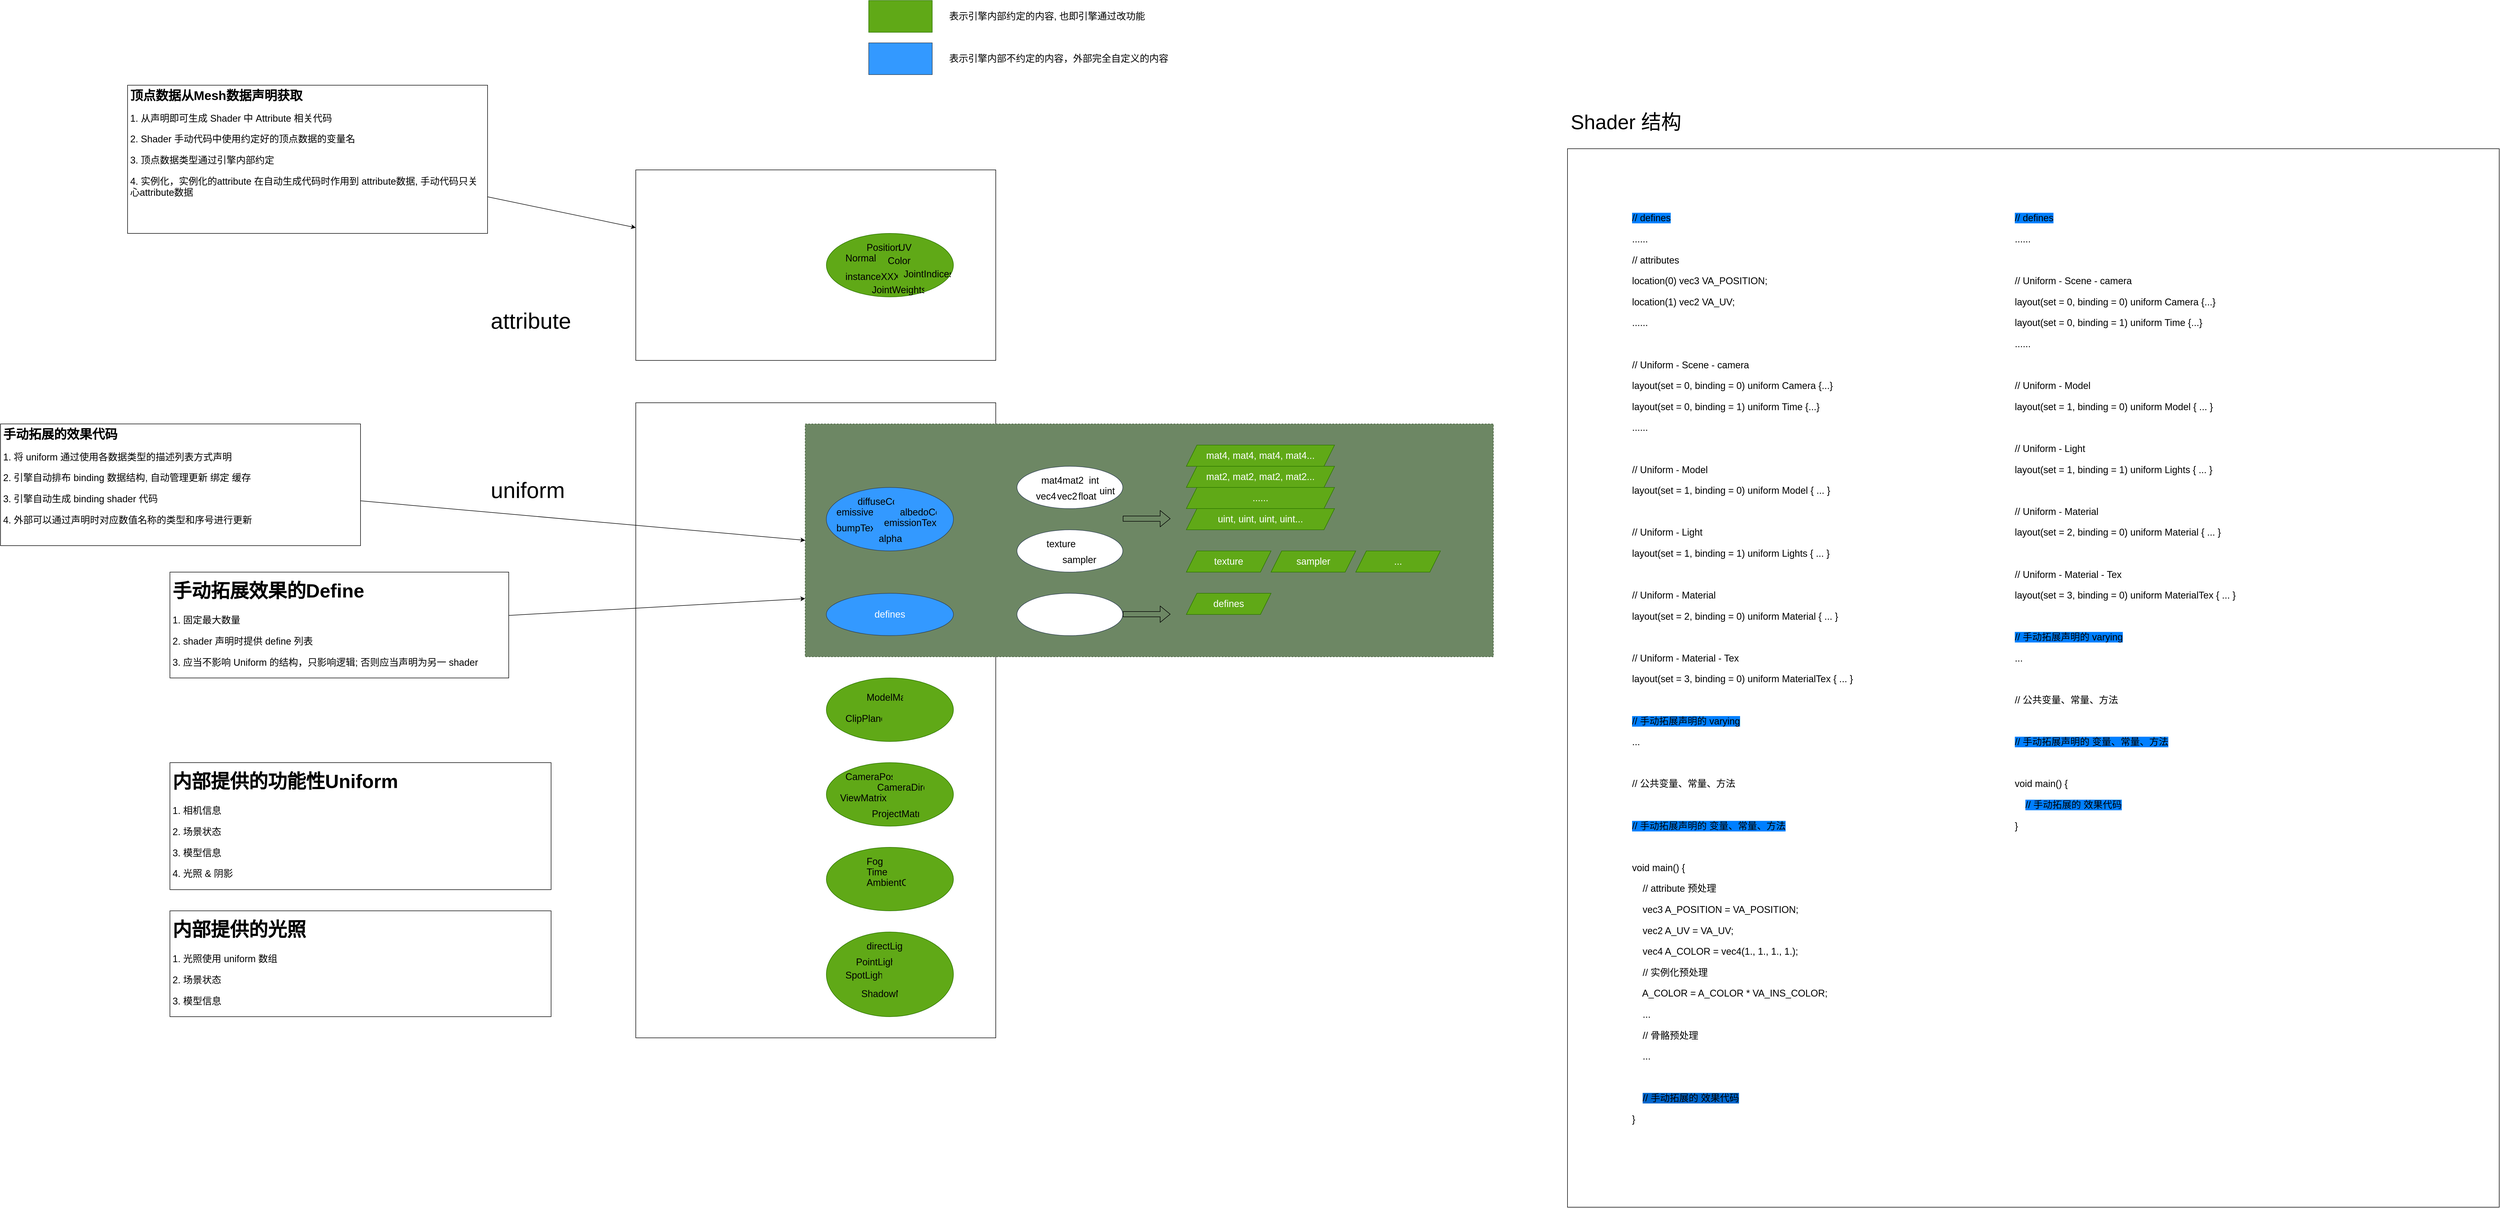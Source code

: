 <mxfile>
    <diagram id="NaBj2fc09aznuBRqn-sO" name="Page-1">
        <mxGraphModel dx="4909" dy="2857" grid="1" gridSize="10" guides="1" tooltips="1" connect="1" arrows="1" fold="1" page="1" pageScale="1" pageWidth="850" pageHeight="1100" math="0" shadow="0">
            <root>
                <mxCell id="0"/>
                <mxCell id="1" parent="0"/>
                <mxCell id="49" value="" style="rounded=0;whiteSpace=wrap;html=1;fillColor=default;" vertex="1" parent="1">
                    <mxGeometry x="-280" y="-280" width="680" height="1200" as="geometry"/>
                </mxCell>
                <mxCell id="76" value="" style="rounded=0;whiteSpace=wrap;html=1;fontSize=18;strokeColor=#3A5431;fillColor=#6d8764;fontColor=#ffffff;dashed=1;" vertex="1" parent="1">
                    <mxGeometry x="40" y="-240" width="1300" height="440" as="geometry"/>
                </mxCell>
                <mxCell id="50" value="" style="rounded=0;whiteSpace=wrap;html=1;" vertex="1" parent="1">
                    <mxGeometry x="-280" y="-720" width="680" height="360" as="geometry"/>
                </mxCell>
                <mxCell id="2" value="" style="ellipse;whiteSpace=wrap;html=1;fillColor=#3399FF;fontColor=#ffffff;strokeColor=#314354;fontSize=18;" vertex="1" parent="1">
                    <mxGeometry x="80" y="-120" width="240" height="120" as="geometry"/>
                </mxCell>
                <mxCell id="3" value="diffuseColor" style="text;strokeColor=none;fillColor=none;align=left;verticalAlign=middle;spacingLeft=4;spacingRight=4;overflow=hidden;points=[[0,0.5],[1,0.5]];portConstraint=eastwest;rotatable=0;fontSize=18;" vertex="1" parent="1">
                    <mxGeometry x="133" y="-110" width="80" height="30" as="geometry"/>
                </mxCell>
                <mxCell id="4" value="emissiveColor" style="text;strokeColor=none;fillColor=none;align=left;verticalAlign=middle;spacingLeft=4;spacingRight=4;overflow=hidden;points=[[0,0.5],[1,0.5]];portConstraint=eastwest;rotatable=0;fontSize=18;" vertex="1" parent="1">
                    <mxGeometry x="93" y="-90" width="80" height="30" as="geometry"/>
                </mxCell>
                <mxCell id="6" value="albedoColor" style="text;strokeColor=none;fillColor=none;align=left;verticalAlign=middle;spacingLeft=4;spacingRight=4;overflow=hidden;points=[[0,0.5],[1,0.5]];portConstraint=eastwest;rotatable=0;fontSize=18;" vertex="1" parent="1">
                    <mxGeometry x="213" y="-90" width="80" height="30" as="geometry"/>
                </mxCell>
                <mxCell id="7" value="bumpTexture" style="text;strokeColor=none;fillColor=none;align=left;verticalAlign=middle;spacingLeft=4;spacingRight=4;overflow=hidden;points=[[0,0.5],[1,0.5]];portConstraint=eastwest;rotatable=0;fontSize=18;" vertex="1" parent="1">
                    <mxGeometry x="93" y="-60" width="80" height="30" as="geometry"/>
                </mxCell>
                <mxCell id="8" value="emissionTexture" style="text;strokeColor=none;fillColor=none;align=left;verticalAlign=middle;spacingLeft=4;spacingRight=4;overflow=hidden;points=[[0,0.5],[1,0.5]];portConstraint=eastwest;rotatable=0;fontSize=18;" vertex="1" parent="1">
                    <mxGeometry x="183" y="-70" width="110" height="30" as="geometry"/>
                </mxCell>
                <mxCell id="11" value="alpha" style="text;strokeColor=none;fillColor=none;align=left;verticalAlign=middle;spacingLeft=4;spacingRight=4;overflow=hidden;points=[[0,0.5],[1,0.5]];portConstraint=eastwest;rotatable=0;fontSize=18;" vertex="1" parent="1">
                    <mxGeometry x="173" y="-40" width="80" height="30" as="geometry"/>
                </mxCell>
                <mxCell id="12" value="" style="ellipse;whiteSpace=wrap;html=1;fillColor=default;fontColor=#ffffff;strokeColor=#314354;fontSize=18;" vertex="1" parent="1">
                    <mxGeometry x="440" y="-160" width="200" height="80" as="geometry"/>
                </mxCell>
                <mxCell id="13" value="vec4" style="text;strokeColor=none;fillColor=none;align=left;verticalAlign=middle;spacingLeft=4;spacingRight=4;overflow=hidden;points=[[0,0.5],[1,0.5]];portConstraint=eastwest;rotatable=0;fontSize=18;" vertex="1" parent="1">
                    <mxGeometry x="470" y="-120" width="80" height="30" as="geometry"/>
                </mxCell>
                <mxCell id="14" value="mat4" style="text;strokeColor=none;fillColor=none;align=left;verticalAlign=middle;spacingLeft=4;spacingRight=4;overflow=hidden;points=[[0,0.5],[1,0.5]];portConstraint=eastwest;rotatable=0;fontSize=18;" vertex="1" parent="1">
                    <mxGeometry x="480" y="-150" width="80" height="30" as="geometry"/>
                </mxCell>
                <mxCell id="15" value="vec2" style="text;strokeColor=none;fillColor=none;align=left;verticalAlign=middle;spacingLeft=4;spacingRight=4;overflow=hidden;points=[[0,0.5],[1,0.5]];portConstraint=eastwest;rotatable=0;fontSize=18;" vertex="1" parent="1">
                    <mxGeometry x="510" y="-120" width="80" height="30" as="geometry"/>
                </mxCell>
                <mxCell id="16" value="float" style="text;strokeColor=none;fillColor=none;align=left;verticalAlign=middle;spacingLeft=4;spacingRight=4;overflow=hidden;points=[[0,0.5],[1,0.5]];portConstraint=eastwest;rotatable=0;fontSize=18;" vertex="1" parent="1">
                    <mxGeometry x="550" y="-120" width="80" height="30" as="geometry"/>
                </mxCell>
                <mxCell id="17" value="" style="ellipse;whiteSpace=wrap;html=1;fillColor=default;fontColor=#ffffff;strokeColor=#314354;fontSize=18;" vertex="1" parent="1">
                    <mxGeometry x="440" y="-40" width="200" height="80" as="geometry"/>
                </mxCell>
                <mxCell id="18" value="texture" style="text;strokeColor=none;fillColor=none;align=left;verticalAlign=middle;spacingLeft=4;spacingRight=4;overflow=hidden;points=[[0,0.5],[1,0.5]];portConstraint=eastwest;rotatable=0;fontSize=18;" vertex="1" parent="1">
                    <mxGeometry x="490" y="-30" width="80" height="30" as="geometry"/>
                </mxCell>
                <mxCell id="19" value="sampler" style="text;strokeColor=none;fillColor=none;align=left;verticalAlign=middle;spacingLeft=4;spacingRight=4;overflow=hidden;points=[[0,0.5],[1,0.5]];portConstraint=eastwest;rotatable=0;fontSize=18;" vertex="1" parent="1">
                    <mxGeometry x="520" width="80" height="30" as="geometry"/>
                </mxCell>
                <mxCell id="20" value="mat2" style="text;strokeColor=none;fillColor=none;align=left;verticalAlign=middle;spacingLeft=4;spacingRight=4;overflow=hidden;points=[[0,0.5],[1,0.5]];portConstraint=eastwest;rotatable=0;fontSize=18;" vertex="1" parent="1">
                    <mxGeometry x="520" y="-150" width="80" height="30" as="geometry"/>
                </mxCell>
                <mxCell id="21" value="int" style="text;strokeColor=none;fillColor=none;align=left;verticalAlign=middle;spacingLeft=4;spacingRight=4;overflow=hidden;points=[[0,0.5],[1,0.5]];portConstraint=eastwest;rotatable=0;fontSize=18;" vertex="1" parent="1">
                    <mxGeometry x="570" y="-150" width="80" height="30" as="geometry"/>
                </mxCell>
                <mxCell id="22" value="uint" style="text;strokeColor=none;fillColor=none;align=left;verticalAlign=middle;spacingLeft=4;spacingRight=4;overflow=hidden;points=[[0,0.5],[1,0.5]];portConstraint=eastwest;rotatable=0;fontSize=18;" vertex="1" parent="1">
                    <mxGeometry x="590" y="-130" width="80" height="30" as="geometry"/>
                </mxCell>
                <mxCell id="23" value="" style="ellipse;whiteSpace=wrap;html=1;fillColor=#60a917;fontColor=#ffffff;strokeColor=#2D7600;fontSize=18;" vertex="1" parent="1">
                    <mxGeometry x="80" y="560" width="240" height="120" as="geometry"/>
                </mxCell>
                <mxCell id="24" value="Fog" style="text;strokeColor=none;fillColor=none;align=left;verticalAlign=middle;spacingLeft=4;spacingRight=4;overflow=hidden;points=[[0,0.5],[1,0.5]];portConstraint=eastwest;rotatable=0;fontSize=18;" vertex="1" parent="1">
                    <mxGeometry x="150" y="570" width="80" height="30" as="geometry"/>
                </mxCell>
                <mxCell id="25" value="Time" style="text;strokeColor=none;fillColor=none;align=left;verticalAlign=middle;spacingLeft=4;spacingRight=4;overflow=hidden;points=[[0,0.5],[1,0.5]];portConstraint=eastwest;rotatable=0;fontSize=18;" vertex="1" parent="1">
                    <mxGeometry x="150" y="590" width="80" height="30" as="geometry"/>
                </mxCell>
                <mxCell id="26" value="AmbientColor" style="text;strokeColor=none;fillColor=none;align=left;verticalAlign=middle;spacingLeft=4;spacingRight=4;overflow=hidden;points=[[0,0.5],[1,0.5]];portConstraint=eastwest;rotatable=0;fontSize=18;" vertex="1" parent="1">
                    <mxGeometry x="150" y="610" width="85" height="30" as="geometry"/>
                </mxCell>
                <mxCell id="27" value="" style="ellipse;whiteSpace=wrap;html=1;fillColor=#60a917;fontColor=#ffffff;strokeColor=#2D7600;fontSize=18;" vertex="1" parent="1">
                    <mxGeometry x="80" y="720" width="240" height="160" as="geometry"/>
                </mxCell>
                <mxCell id="28" value="directLight" style="text;strokeColor=none;fillColor=none;align=left;verticalAlign=middle;spacingLeft=4;spacingRight=4;overflow=hidden;points=[[0,0.5],[1,0.5]];portConstraint=eastwest;rotatable=0;fontSize=18;" vertex="1" parent="1">
                    <mxGeometry x="150" y="730" width="80" height="30" as="geometry"/>
                </mxCell>
                <mxCell id="29" value="PointLight" style="text;strokeColor=none;fillColor=none;align=left;verticalAlign=middle;spacingLeft=4;spacingRight=4;overflow=hidden;points=[[0,0.5],[1,0.5]];portConstraint=eastwest;rotatable=0;fontSize=18;" vertex="1" parent="1">
                    <mxGeometry x="130" y="760" width="80" height="30" as="geometry"/>
                </mxCell>
                <mxCell id="30" value="SpotLight" style="text;strokeColor=none;fillColor=none;align=left;verticalAlign=middle;spacingLeft=4;spacingRight=4;overflow=hidden;points=[[0,0.5],[1,0.5]];portConstraint=eastwest;rotatable=0;fontSize=18;" vertex="1" parent="1">
                    <mxGeometry x="110" y="785" width="80" height="30" as="geometry"/>
                </mxCell>
                <mxCell id="31" value="ShadowMap" style="text;strokeColor=none;fillColor=none;align=left;verticalAlign=middle;spacingLeft=4;spacingRight=4;overflow=hidden;points=[[0,0.5],[1,0.5]];portConstraint=eastwest;rotatable=0;fontSize=18;" vertex="1" parent="1">
                    <mxGeometry x="140" y="820" width="80" height="30" as="geometry"/>
                </mxCell>
                <mxCell id="32" value="" style="ellipse;whiteSpace=wrap;html=1;fillColor=#60a917;fontColor=#ffffff;strokeColor=#2D7600;fontSize=18;" vertex="1" parent="1">
                    <mxGeometry x="80" y="240" width="240" height="120" as="geometry"/>
                </mxCell>
                <mxCell id="33" value="ModelMatrix" style="text;strokeColor=none;fillColor=none;align=left;verticalAlign=middle;spacingLeft=4;spacingRight=4;overflow=hidden;points=[[0,0.5],[1,0.5]];portConstraint=eastwest;rotatable=0;fontSize=18;" vertex="1" parent="1">
                    <mxGeometry x="150" y="260" width="80" height="30" as="geometry"/>
                </mxCell>
                <mxCell id="34" value="" style="ellipse;whiteSpace=wrap;html=1;fillColor=#60a917;fontColor=#ffffff;strokeColor=#2D7600;fontSize=18;" vertex="1" parent="1">
                    <mxGeometry x="80" y="400" width="240" height="120" as="geometry"/>
                </mxCell>
                <mxCell id="35" value="CameraPosition" style="text;strokeColor=none;fillColor=none;align=left;verticalAlign=middle;spacingLeft=4;spacingRight=4;overflow=hidden;points=[[0,0.5],[1,0.5]];portConstraint=eastwest;rotatable=0;fontSize=18;" vertex="1" parent="1">
                    <mxGeometry x="110" y="410" width="100" height="30" as="geometry"/>
                </mxCell>
                <mxCell id="36" value="ViewMatrix" style="text;strokeColor=none;fillColor=none;align=left;verticalAlign=middle;spacingLeft=4;spacingRight=4;overflow=hidden;points=[[0,0.5],[1,0.5]];portConstraint=eastwest;rotatable=0;fontSize=18;" vertex="1" parent="1">
                    <mxGeometry x="100" y="450" width="100" height="30" as="geometry"/>
                </mxCell>
                <mxCell id="37" value="ProjectMatrix" style="text;strokeColor=none;fillColor=none;align=left;verticalAlign=middle;spacingLeft=4;spacingRight=4;overflow=hidden;points=[[0,0.5],[1,0.5]];portConstraint=eastwest;rotatable=0;fontSize=18;" vertex="1" parent="1">
                    <mxGeometry x="160" y="480" width="100" height="30" as="geometry"/>
                </mxCell>
                <mxCell id="38" value="CameraDirection" style="text;strokeColor=none;fillColor=none;align=left;verticalAlign=middle;spacingLeft=4;spacingRight=4;overflow=hidden;points=[[0,0.5],[1,0.5]];portConstraint=eastwest;rotatable=0;fontSize=18;" vertex="1" parent="1">
                    <mxGeometry x="170" y="430" width="100" height="30" as="geometry"/>
                </mxCell>
                <mxCell id="39" value="ClipPlanes" style="text;strokeColor=none;fillColor=none;align=left;verticalAlign=middle;spacingLeft=4;spacingRight=4;overflow=hidden;points=[[0,0.5],[1,0.5]];portConstraint=eastwest;rotatable=0;fontSize=18;" vertex="1" parent="1">
                    <mxGeometry x="110" y="300" width="80" height="30" as="geometry"/>
                </mxCell>
                <mxCell id="41" value="" style="ellipse;whiteSpace=wrap;html=1;fillColor=#60a917;fontColor=#ffffff;strokeColor=#2D7600;fontSize=18;" vertex="1" parent="1">
                    <mxGeometry x="80" y="-600" width="240" height="120" as="geometry"/>
                </mxCell>
                <mxCell id="42" value="Position" style="text;strokeColor=none;fillColor=none;align=left;verticalAlign=middle;spacingLeft=4;spacingRight=4;overflow=hidden;points=[[0,0.5],[1,0.5]];portConstraint=eastwest;rotatable=0;fontSize=18;" vertex="1" parent="1">
                    <mxGeometry x="150" y="-590" width="80" height="30" as="geometry"/>
                </mxCell>
                <mxCell id="43" value="Normal" style="text;strokeColor=none;fillColor=none;align=left;verticalAlign=middle;spacingLeft=4;spacingRight=4;overflow=hidden;points=[[0,0.5],[1,0.5]];portConstraint=eastwest;rotatable=0;fontSize=18;" vertex="1" parent="1">
                    <mxGeometry x="110" y="-570" width="80" height="30" as="geometry"/>
                </mxCell>
                <mxCell id="44" value="UV" style="text;strokeColor=none;fillColor=none;align=left;verticalAlign=middle;spacingLeft=4;spacingRight=4;overflow=hidden;points=[[0,0.5],[1,0.5]];portConstraint=eastwest;rotatable=0;fontSize=18;" vertex="1" parent="1">
                    <mxGeometry x="210" y="-590" width="80" height="30" as="geometry"/>
                </mxCell>
                <mxCell id="45" value="Color" style="text;strokeColor=none;fillColor=none;align=left;verticalAlign=middle;spacingLeft=4;spacingRight=4;overflow=hidden;points=[[0,0.5],[1,0.5]];portConstraint=eastwest;rotatable=0;fontSize=18;" vertex="1" parent="1">
                    <mxGeometry x="190" y="-565" width="80" height="30" as="geometry"/>
                </mxCell>
                <mxCell id="46" value="instanceXXX" style="text;strokeColor=none;fillColor=none;align=left;verticalAlign=middle;spacingLeft=4;spacingRight=4;overflow=hidden;points=[[0,0.5],[1,0.5]];portConstraint=eastwest;rotatable=0;fontSize=18;" vertex="1" parent="1">
                    <mxGeometry x="110" y="-535" width="110" height="30" as="geometry"/>
                </mxCell>
                <mxCell id="47" value="JointIndices" style="text;strokeColor=none;fillColor=none;align=left;verticalAlign=middle;spacingLeft=4;spacingRight=4;overflow=hidden;points=[[0,0.5],[1,0.5]];portConstraint=eastwest;rotatable=0;fontSize=18;" vertex="1" parent="1">
                    <mxGeometry x="220" y="-540" width="100" height="30" as="geometry"/>
                </mxCell>
                <mxCell id="48" value="JointWeights" style="text;strokeColor=none;fillColor=none;align=left;verticalAlign=middle;spacingLeft=4;spacingRight=4;overflow=hidden;points=[[0,0.5],[1,0.5]];portConstraint=eastwest;rotatable=0;fontSize=18;" vertex="1" parent="1">
                    <mxGeometry x="160" y="-510" width="110" height="30" as="geometry"/>
                </mxCell>
                <mxCell id="51" value="attribute" style="text;strokeColor=none;fillColor=none;align=left;verticalAlign=middle;spacingLeft=4;spacingRight=4;overflow=hidden;points=[[0,0.5],[1,0.5]];portConstraint=eastwest;rotatable=0;fontSize=42;" vertex="1" parent="1">
                    <mxGeometry x="-560" y="-480" width="200" height="80" as="geometry"/>
                </mxCell>
                <mxCell id="52" value="uniform" style="text;strokeColor=none;fillColor=none;align=left;verticalAlign=middle;spacingLeft=4;spacingRight=4;overflow=hidden;points=[[0,0.5],[1,0.5]];portConstraint=eastwest;rotatable=0;fontSize=42;" vertex="1" parent="1">
                    <mxGeometry x="-560" y="-160" width="200" height="80" as="geometry"/>
                </mxCell>
                <mxCell id="53" value="" style="shape=flexArrow;endArrow=classic;html=1;fontSize=18;" edge="1" parent="1">
                    <mxGeometry width="50" height="50" relative="1" as="geometry">
                        <mxPoint x="640" y="-61" as="sourcePoint"/>
                        <mxPoint x="730" y="-61" as="targetPoint"/>
                    </mxGeometry>
                </mxCell>
                <mxCell id="55" value="mat4, mat4, mat4, mat4..." style="shape=parallelogram;perimeter=parallelogramPerimeter;whiteSpace=wrap;html=1;fixedSize=1;fontSize=18;fillColor=#60a917;fontColor=#ffffff;strokeColor=#2D7600;" vertex="1" parent="1">
                    <mxGeometry x="760" y="-200" width="280" height="40" as="geometry"/>
                </mxCell>
                <mxCell id="56" value="mat2, mat2, mat2, mat2..." style="shape=parallelogram;perimeter=parallelogramPerimeter;whiteSpace=wrap;html=1;fixedSize=1;fontSize=18;fillColor=#60a917;fontColor=#ffffff;strokeColor=#2D7600;" vertex="1" parent="1">
                    <mxGeometry x="760" y="-160" width="280" height="40" as="geometry"/>
                </mxCell>
                <mxCell id="57" value="......" style="shape=parallelogram;perimeter=parallelogramPerimeter;whiteSpace=wrap;html=1;fixedSize=1;fontSize=18;fillColor=#60a917;fontColor=#ffffff;strokeColor=#2D7600;" vertex="1" parent="1">
                    <mxGeometry x="760" y="-120" width="280" height="40" as="geometry"/>
                </mxCell>
                <mxCell id="58" value="uint, uint, uint, uint..." style="shape=parallelogram;perimeter=parallelogramPerimeter;whiteSpace=wrap;html=1;fixedSize=1;fontSize=18;fillColor=#60a917;fontColor=#ffffff;strokeColor=#2D7600;" vertex="1" parent="1">
                    <mxGeometry x="760" y="-80" width="280" height="40" as="geometry"/>
                </mxCell>
                <mxCell id="59" value="defines" style="ellipse;whiteSpace=wrap;html=1;fontSize=18;fillColor=#3399FF;fontColor=#ffffff;strokeColor=#314354;" vertex="1" parent="1">
                    <mxGeometry x="80" y="80" width="240" height="80" as="geometry"/>
                </mxCell>
                <mxCell id="60" value="texture" style="shape=parallelogram;perimeter=parallelogramPerimeter;whiteSpace=wrap;html=1;fixedSize=1;fontSize=18;fillColor=#60a917;fontColor=#ffffff;strokeColor=#2D7600;" vertex="1" parent="1">
                    <mxGeometry x="760" width="160" height="40" as="geometry"/>
                </mxCell>
                <mxCell id="61" value="sampler" style="shape=parallelogram;perimeter=parallelogramPerimeter;whiteSpace=wrap;html=1;fixedSize=1;fontSize=18;fillColor=#60a917;fontColor=#ffffff;strokeColor=#2D7600;" vertex="1" parent="1">
                    <mxGeometry x="920" width="160" height="40" as="geometry"/>
                </mxCell>
                <mxCell id="62" value="..." style="shape=parallelogram;perimeter=parallelogramPerimeter;whiteSpace=wrap;html=1;fixedSize=1;fontSize=18;fillColor=#60a917;fontColor=#ffffff;strokeColor=#2D7600;" vertex="1" parent="1">
                    <mxGeometry x="1080" width="160" height="40" as="geometry"/>
                </mxCell>
                <mxCell id="64" value="64个有序的槽位标识" style="ellipse;whiteSpace=wrap;html=1;fontSize=18;fillColor=default;fontColor=#ffffff;strokeColor=#314354;" vertex="1" parent="1">
                    <mxGeometry x="440" y="80" width="200" height="80" as="geometry"/>
                </mxCell>
                <mxCell id="65" value="" style="shape=flexArrow;endArrow=classic;html=1;fontSize=18;" edge="1" parent="1">
                    <mxGeometry width="50" height="50" relative="1" as="geometry">
                        <mxPoint x="640" y="119.5" as="sourcePoint"/>
                        <mxPoint x="730" y="119.5" as="targetPoint"/>
                    </mxGeometry>
                </mxCell>
                <mxCell id="66" value="defines" style="shape=parallelogram;perimeter=parallelogramPerimeter;whiteSpace=wrap;html=1;fixedSize=1;fontSize=18;fillColor=#60a917;fontColor=#ffffff;strokeColor=#2D7600;" vertex="1" parent="1">
                    <mxGeometry x="760" y="80" width="160" height="40" as="geometry"/>
                </mxCell>
                <mxCell id="69" style="edgeStyle=none;html=1;fontSize=18;" edge="1" parent="1" source="68" target="50">
                    <mxGeometry relative="1" as="geometry"/>
                </mxCell>
                <mxCell id="68" value="&lt;h1&gt;顶点数据从Mesh数据声明获取&lt;/h1&gt;&lt;p style=&quot;font-size: 18px&quot;&gt;&lt;font style=&quot;font-size: 18px&quot;&gt;1. 从声明即可生成 Shader 中 Attribute 相关代码&lt;/font&gt;&lt;/p&gt;&lt;p style=&quot;font-size: 18px&quot;&gt;&lt;font style=&quot;font-size: 18px&quot;&gt;2. Shader 手动代码中使用约定好的顶点数据的变量名&lt;/font&gt;&lt;/p&gt;&lt;p style=&quot;font-size: 18px&quot;&gt;&lt;font style=&quot;font-size: 18px&quot;&gt;3. 顶点数据类型通过引擎内部约定&lt;/font&gt;&lt;/p&gt;&lt;p style=&quot;font-size: 18px&quot;&gt;&lt;font style=&quot;font-size: 18px&quot;&gt;4. 实例化，实例化的attribute 在自动生成代码时作用到 attribute数据, 手动代码只关心attribute数据&lt;/font&gt;&lt;/p&gt;" style="text;html=1;strokeColor=default;fillColor=none;spacing=5;spacingTop=-20;whiteSpace=wrap;overflow=hidden;rounded=0;fontSize=12;" vertex="1" parent="1">
                    <mxGeometry x="-1240" y="-880" width="680" height="280" as="geometry"/>
                </mxCell>
                <mxCell id="70" value="" style="rounded=0;whiteSpace=wrap;html=1;fontSize=18;strokeColor=#2D7600;fillColor=#60a917;fontColor=#ffffff;" vertex="1" parent="1">
                    <mxGeometry x="160" y="-1040" width="120" height="60" as="geometry"/>
                </mxCell>
                <mxCell id="71" value="表示引擎内部约定的内容, 也即引擎通过改功能" style="text;html=1;strokeColor=none;fillColor=none;align=left;verticalAlign=middle;whiteSpace=wrap;rounded=0;fontSize=18;" vertex="1" parent="1">
                    <mxGeometry x="310" y="-1025" width="470" height="30" as="geometry"/>
                </mxCell>
                <mxCell id="72" value="" style="rounded=0;whiteSpace=wrap;html=1;fontSize=18;strokeColor=#314354;fillColor=#3399FF;fontColor=#ffffff;" vertex="1" parent="1">
                    <mxGeometry x="160" y="-960" width="120" height="60" as="geometry"/>
                </mxCell>
                <mxCell id="73" value="表示引擎内部不约定的内容，外部完全自定义的内容" style="text;html=1;strokeColor=none;fillColor=none;align=left;verticalAlign=middle;whiteSpace=wrap;rounded=0;fontSize=18;" vertex="1" parent="1">
                    <mxGeometry x="310" y="-945" width="470" height="30" as="geometry"/>
                </mxCell>
                <mxCell id="75" style="edgeStyle=none;html=1;fontSize=18;entryX=0;entryY=0.5;entryDx=0;entryDy=0;" edge="1" parent="1" source="74" target="76">
                    <mxGeometry relative="1" as="geometry">
                        <mxPoint x="-670" y="120" as="targetPoint"/>
                    </mxGeometry>
                </mxCell>
                <mxCell id="74" value="&lt;h1&gt;手动拓展的效果代码&lt;/h1&gt;&lt;p style=&quot;font-size: 18px&quot;&gt;&lt;font style=&quot;font-size: 18px&quot;&gt;1. 将 uniform 通过使用各数据类型的描述列表方式声明&lt;/font&gt;&lt;/p&gt;&lt;p style=&quot;font-size: 18px&quot;&gt;&lt;font style=&quot;font-size: 18px&quot;&gt;2. 引擎自动排布 binding 数据结构, 自动管理更新 绑定 缓存&lt;/font&gt;&lt;/p&gt;&lt;p style=&quot;font-size: 18px&quot;&gt;&lt;font style=&quot;font-size: 18px&quot;&gt;3. 引擎自动生成 binding shader 代码&lt;/font&gt;&lt;/p&gt;&lt;p style=&quot;font-size: 18px&quot;&gt;&lt;font style=&quot;font-size: 18px&quot;&gt;4. 外部可以通过声明时对应数值名称的类型和序号进行更新&lt;/font&gt;&lt;/p&gt;" style="text;html=1;strokeColor=default;fillColor=none;spacing=5;spacingTop=-20;whiteSpace=wrap;overflow=hidden;rounded=0;fontSize=12;" vertex="1" parent="1">
                    <mxGeometry x="-1480" y="-240" width="680" height="230" as="geometry"/>
                </mxCell>
                <mxCell id="78" style="edgeStyle=none;html=1;entryX=0;entryY=0.75;entryDx=0;entryDy=0;fontSize=18;" edge="1" parent="1" source="77" target="76">
                    <mxGeometry relative="1" as="geometry"/>
                </mxCell>
                <mxCell id="77" value="&lt;h1&gt;手动拓展效果的Define&lt;/h1&gt;&lt;p&gt;1. 固定最大数量&lt;/p&gt;&lt;p&gt;2. shader 声明时提供 define 列表&lt;/p&gt;&lt;p&gt;3. 应当不影响 Uniform 的结构，只影响逻辑; 否则应当声明为另一 shader&lt;/p&gt;&lt;p&gt;&lt;br&gt;&lt;/p&gt;" style="text;html=1;strokeColor=default;fillColor=none;spacing=5;spacingTop=-20;whiteSpace=wrap;overflow=hidden;rounded=0;fontSize=18;" vertex="1" parent="1">
                    <mxGeometry x="-1160" y="40" width="640" height="200" as="geometry"/>
                </mxCell>
                <mxCell id="79" value="&lt;h1&gt;内部提供的功能性Uniform&lt;/h1&gt;&lt;p&gt;1. 相机信息&lt;/p&gt;&lt;p&gt;2. 场景状态&lt;/p&gt;&lt;p&gt;3. 模型信息&lt;/p&gt;&lt;p&gt;4. 光照 &amp;amp; 阴影&lt;/p&gt;" style="text;html=1;strokeColor=default;fillColor=none;spacing=5;spacingTop=-20;whiteSpace=wrap;overflow=hidden;rounded=0;fontSize=18;" vertex="1" parent="1">
                    <mxGeometry x="-1160" y="400" width="720" height="240" as="geometry"/>
                </mxCell>
                <mxCell id="80" value="&lt;h1&gt;内部提供的光照&lt;/h1&gt;&lt;p&gt;1. 光照使用 uniform 数组&lt;/p&gt;&lt;p&gt;2. 场景状态&lt;/p&gt;&lt;p&gt;3. 模型信息&lt;/p&gt;&lt;p&gt;&lt;br&gt;&lt;/p&gt;" style="text;html=1;strokeColor=default;fillColor=none;spacing=5;spacingTop=-20;whiteSpace=wrap;overflow=hidden;rounded=0;fontSize=18;" vertex="1" parent="1">
                    <mxGeometry x="-1160" y="680" width="720" height="200" as="geometry"/>
                </mxCell>
                <mxCell id="81" value="" style="rounded=0;whiteSpace=wrap;html=1;fontSize=18;strokeColor=default;fillColor=none;" vertex="1" parent="1">
                    <mxGeometry x="1480" y="-760" width="1760" height="2000" as="geometry"/>
                </mxCell>
                <mxCell id="83" value="&lt;h1&gt;&lt;br&gt;&lt;/h1&gt;&lt;p&gt;&lt;span style=&quot;background-color: rgb(0 , 127 , 255)&quot;&gt;// defines&lt;/span&gt;&lt;/p&gt;&lt;p&gt;......&lt;/p&gt;&lt;p&gt;// attributes&lt;/p&gt;&lt;p&gt;location(0) vec3 VA_POSITION;&lt;/p&gt;&lt;p&gt;location(1) vec2 VA_UV;&lt;/p&gt;&lt;p&gt;......&lt;/p&gt;&lt;p&gt;&lt;br&gt;&lt;/p&gt;&lt;p&gt;// Uniform - Scene - camera&lt;/p&gt;&lt;p&gt;layout(set = 0, binding = 0) uniform Camera {&lt;span&gt;...&lt;/span&gt;&lt;span&gt;}&lt;/span&gt;&lt;/p&gt;&lt;p&gt;layout(set = 0, binding = 1) uniform Time {&lt;span&gt;...&lt;/span&gt;&lt;span&gt;}&lt;/span&gt;&lt;/p&gt;&lt;p&gt;......&lt;/p&gt;&lt;p&gt;&lt;br&gt;&lt;/p&gt;&lt;p&gt;// Uniform - Model&lt;/p&gt;&lt;p&gt;layout(set = 1, binding = 0) uniform Model { ... }&lt;/p&gt;&lt;p&gt;&lt;br&gt;&lt;/p&gt;&lt;p&gt;// Uniform - Light&lt;/p&gt;&lt;p&gt;layout(set = 1, binding = 1) uniform Lights { ... }&lt;/p&gt;&lt;p&gt;&lt;br&gt;&lt;/p&gt;&lt;p&gt;// Uniform - Material&lt;/p&gt;&lt;p&gt;layout(set = 2, binding = 0) uniform Material { ... }&lt;/p&gt;&lt;p&gt;&lt;br&gt;&lt;/p&gt;&lt;p&gt;// Uniform - Material - Tex&lt;/p&gt;&lt;p&gt;layout(set = 3, binding = 0) uniform MaterialTex { ... }&lt;br&gt;&lt;/p&gt;&lt;p&gt;&lt;br&gt;&lt;/p&gt;&lt;p&gt;&lt;span style=&quot;background-color: rgb(0 , 127 , 255)&quot;&gt;// 手动拓展声明的 varying&lt;/span&gt;&lt;/p&gt;&lt;p&gt;...&lt;/p&gt;&lt;p&gt;&lt;br&gt;&lt;/p&gt;&lt;p&gt;// 公共变量、常量、方法&lt;/p&gt;&lt;p&gt;&lt;br&gt;&lt;/p&gt;&lt;p&gt;&lt;span style=&quot;background-color: rgb(0 , 127 , 255)&quot;&gt;// 手动拓展声明的 变量、常量、方法&lt;/span&gt;&lt;/p&gt;&lt;br&gt;&lt;p&gt;void main() {&lt;/p&gt;&lt;p&gt;&amp;nbsp; &amp;nbsp; // attribute 预处理&lt;/p&gt;&lt;p&gt;&lt;span&gt;&lt;/span&gt;&amp;nbsp; &amp;nbsp; vec3 A_POSITION = VA_POSITION;&lt;br&gt;&lt;/p&gt;&lt;p&gt;&lt;span&gt;&lt;/span&gt;&amp;nbsp; &amp;nbsp; vec2 A_UV = VA_UV;&lt;br&gt;&lt;/p&gt;&lt;p&gt;&lt;span&gt;&lt;/span&gt;&amp;nbsp; &amp;nbsp; vec4 A_COLOR = vec4(1., 1., 1., 1.);&lt;br&gt;&lt;/p&gt;&lt;p&gt;&lt;span&gt;&lt;/span&gt;&amp;nbsp; &amp;nbsp; // 实例化预处理&lt;/p&gt;&lt;p&gt;&amp;nbsp; &amp;nbsp; A_COLOR = A_COLOR * VA_INS_COLOR;&lt;br&gt;&lt;/p&gt;&lt;p&gt;&amp;nbsp; &amp;nbsp; ...&lt;/p&gt;&lt;p&gt;&amp;nbsp; &amp;nbsp; // 骨骼预处理&lt;/p&gt;&lt;p&gt;&amp;nbsp; &amp;nbsp; ...&lt;/p&gt;&lt;p&gt;&lt;br&gt;&lt;/p&gt;&lt;p&gt;&amp;nbsp; &amp;nbsp; &lt;span style=&quot;background-color: rgb(0 , 102 , 204)&quot;&gt;// 手动拓展的 效果代码&lt;/span&gt;&lt;/p&gt;&lt;p&gt;}&lt;/p&gt;" style="text;html=1;strokeColor=none;fillColor=none;spacing=5;spacingTop=-20;whiteSpace=wrap;overflow=hidden;rounded=0;fontSize=18;" vertex="1" parent="1">
                    <mxGeometry x="1597" y="-720" width="633" height="1880" as="geometry"/>
                </mxCell>
                <mxCell id="84" value="&lt;h1&gt;&lt;br&gt;&lt;/h1&gt;&lt;p&gt;&lt;span style=&quot;background-color: rgb(0 , 127 , 255)&quot;&gt;// defines&lt;/span&gt;&lt;/p&gt;&lt;p&gt;......&lt;/p&gt;&lt;p&gt;&lt;br&gt;&lt;/p&gt;&lt;p&gt;// Uniform - Scene - camera&lt;/p&gt;&lt;p&gt;layout(set = 0, binding = 0) uniform Camera {&lt;span&gt;...&lt;/span&gt;&lt;span&gt;}&lt;/span&gt;&lt;/p&gt;&lt;p&gt;layout(set = 0, binding = 1) uniform Time {&lt;span&gt;...&lt;/span&gt;&lt;span&gt;}&lt;/span&gt;&lt;/p&gt;&lt;p&gt;......&lt;/p&gt;&lt;p&gt;&lt;br&gt;&lt;/p&gt;&lt;p&gt;// Uniform - Model&lt;/p&gt;&lt;p&gt;layout(set = 1, binding = 0) uniform Model { ... }&lt;/p&gt;&lt;p&gt;&lt;br&gt;&lt;/p&gt;&lt;p&gt;// Uniform - Light&lt;/p&gt;&lt;p&gt;layout(set = 1, binding = 1) uniform Lights { ... }&lt;/p&gt;&lt;p&gt;&lt;br&gt;&lt;/p&gt;&lt;p&gt;// Uniform - Material&lt;/p&gt;&lt;p&gt;layout(set = 2, binding = 0) uniform Material { ... }&lt;/p&gt;&lt;p&gt;&lt;br&gt;&lt;/p&gt;&lt;p&gt;// Uniform - Material - Tex&lt;/p&gt;&lt;p&gt;layout(set = 3, binding = 0) uniform MaterialTex { ... }&lt;br&gt;&lt;/p&gt;&lt;p&gt;&lt;br&gt;&lt;/p&gt;&lt;p&gt;&lt;span style=&quot;background-color: rgb(0 , 127 , 255)&quot;&gt;// 手动拓展声明的 varying&lt;/span&gt;&lt;/p&gt;&lt;p&gt;...&lt;/p&gt;&lt;p&gt;&lt;br&gt;&lt;/p&gt;&lt;p&gt;// 公共变量、常量、方法&lt;/p&gt;&lt;p&gt;&lt;br&gt;&lt;/p&gt;&lt;p&gt;&lt;span style=&quot;background-color: rgb(0 , 127 , 255)&quot;&gt;// 手动拓展声明的 变量、常量、方法&lt;/span&gt;&lt;/p&gt;&lt;br&gt;&lt;p&gt;void main() {&lt;/p&gt;&lt;p&gt;&amp;nbsp; &amp;nbsp; &lt;span style=&quot;background-color: rgb(0 , 127 , 255)&quot;&gt;// 手动拓展的 效果代码&lt;/span&gt;&lt;/p&gt;&lt;p&gt;}&lt;/p&gt;" style="text;html=1;strokeColor=none;fillColor=none;spacing=5;spacingTop=-20;whiteSpace=wrap;overflow=hidden;rounded=0;fontSize=18;" vertex="1" parent="1">
                    <mxGeometry x="2320" y="-720" width="630" height="1360" as="geometry"/>
                </mxCell>
                <mxCell id="85" value="Shader 结构" style="text;strokeColor=none;fillColor=none;align=left;verticalAlign=middle;spacingLeft=4;spacingRight=4;overflow=hidden;points=[[0,0.5],[1,0.5]];portConstraint=eastwest;rotatable=0;fontSize=38;" vertex="1" parent="1">
                    <mxGeometry x="1480" y="-840" width="280" height="50" as="geometry"/>
                </mxCell>
            </root>
        </mxGraphModel>
    </diagram>
</mxfile>